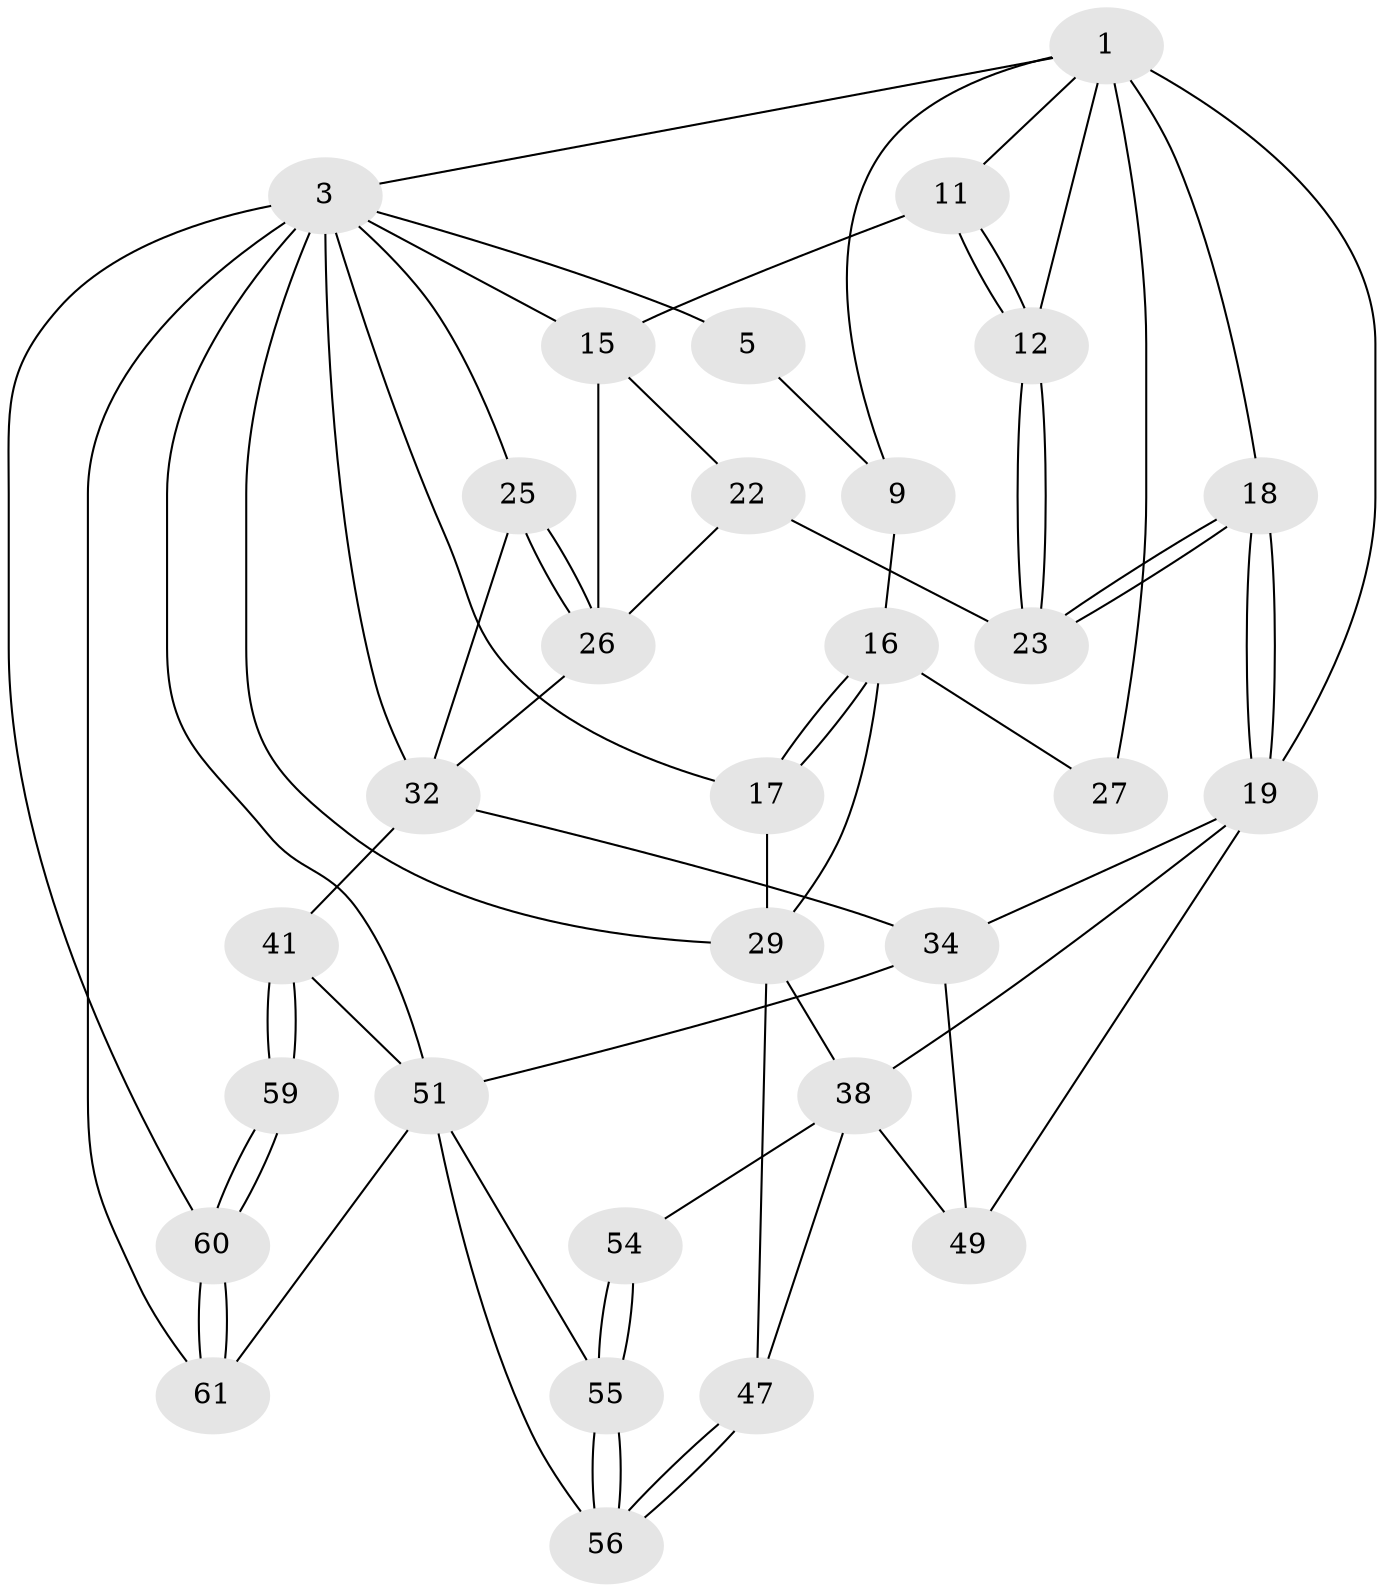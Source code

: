 // original degree distribution, {3: 0.03278688524590164, 4: 0.2459016393442623, 6: 0.19672131147540983, 5: 0.5245901639344263}
// Generated by graph-tools (version 1.1) at 2025/17/03/09/25 04:17:19]
// undirected, 30 vertices, 68 edges
graph export_dot {
graph [start="1"]
  node [color=gray90,style=filled];
  1 [pos="+0.36984717629030606+0",super="+2+6"];
  3 [pos="+1+0",super="+43+14+4"];
  5 [pos="+0.10105002864669871+0"];
  9 [pos="+0.2084488060531511+0.11395511727994206",super="+10"];
  11 [pos="+0.7509076298694669+0"];
  12 [pos="+0.5858307507512285+0.15307968666025684"];
  15 [pos="+0.8367883922213192+0.03208556058620209",super="+21"];
  16 [pos="+0.06983345813705436+0.12788533521660456",super="+24"];
  17 [pos="+0+0.23267572381590662"];
  18 [pos="+0.47258284019151614+0.3620246355382058"];
  19 [pos="+0.46485940581243823+0.37359001312097284",super="+35"];
  22 [pos="+0.7754284226107085+0.24691648045256798"];
  23 [pos="+0.5886899619953941+0.20715369766834602"];
  25 [pos="+1+0.24063933404035248"];
  26 [pos="+0.9685311240451543+0.251274391737688",super="+31"];
  27 [pos="+0.2765658962292506+0.30188827401491125"];
  29 [pos="+0.09440298187341842+0.3392585075731255",super="+30"];
  32 [pos="+0.8094686644670291+0.3577235756805875",super="+33+36"];
  34 [pos="+0.5012078431387957+0.44399812474914985",super="+48"];
  38 [pos="+0.24533245499238357+0.564758006711295",super="+53+39"];
  41 [pos="+1+0.6623758539642154",super="+42"];
  47 [pos="+0.013838973253036438+0.6847604569119702"];
  49 [pos="+0.41581055454645505+0.682657153990819"];
  51 [pos="+0.635801850877396+0.7102650348729785",super="+52+57"];
  54 [pos="+0.30093958184120395+0.8208224175018102"];
  55 [pos="+0.30150160729340936+0.825849773440221"];
  56 [pos="+0.2474339310917426+1"];
  59 [pos="+0.7637402056867859+0.9468796850797091"];
  60 [pos="+0.7756772338428257+1"];
  61 [pos="+0.744736740535535+1"];
  1 -- 3;
  1 -- 11;
  1 -- 18;
  1 -- 19;
  1 -- 9;
  1 -- 27 [weight=2];
  1 -- 12;
  3 -- 60;
  3 -- 61 [weight=2];
  3 -- 25;
  3 -- 15;
  3 -- 32;
  3 -- 17;
  3 -- 51;
  3 -- 5;
  3 -- 29;
  5 -- 9;
  9 -- 16 [weight=2];
  11 -- 12;
  11 -- 12;
  11 -- 15;
  12 -- 23;
  12 -- 23;
  15 -- 26;
  15 -- 22;
  16 -- 17;
  16 -- 17;
  16 -- 27;
  16 -- 29;
  17 -- 29;
  18 -- 19;
  18 -- 19;
  18 -- 23;
  18 -- 23;
  19 -- 49;
  19 -- 34;
  19 -- 38;
  22 -- 23;
  22 -- 26;
  25 -- 26;
  25 -- 26;
  25 -- 32;
  26 -- 32;
  29 -- 47;
  29 -- 38;
  32 -- 34;
  32 -- 41 [weight=2];
  34 -- 49;
  34 -- 51;
  38 -- 54 [weight=2];
  38 -- 49;
  38 -- 47;
  41 -- 59 [weight=2];
  41 -- 59;
  41 -- 51;
  47 -- 56;
  47 -- 56;
  51 -- 55;
  51 -- 56;
  51 -- 61;
  54 -- 55;
  54 -- 55;
  55 -- 56;
  55 -- 56;
  59 -- 60;
  59 -- 60;
  60 -- 61;
  60 -- 61;
}

